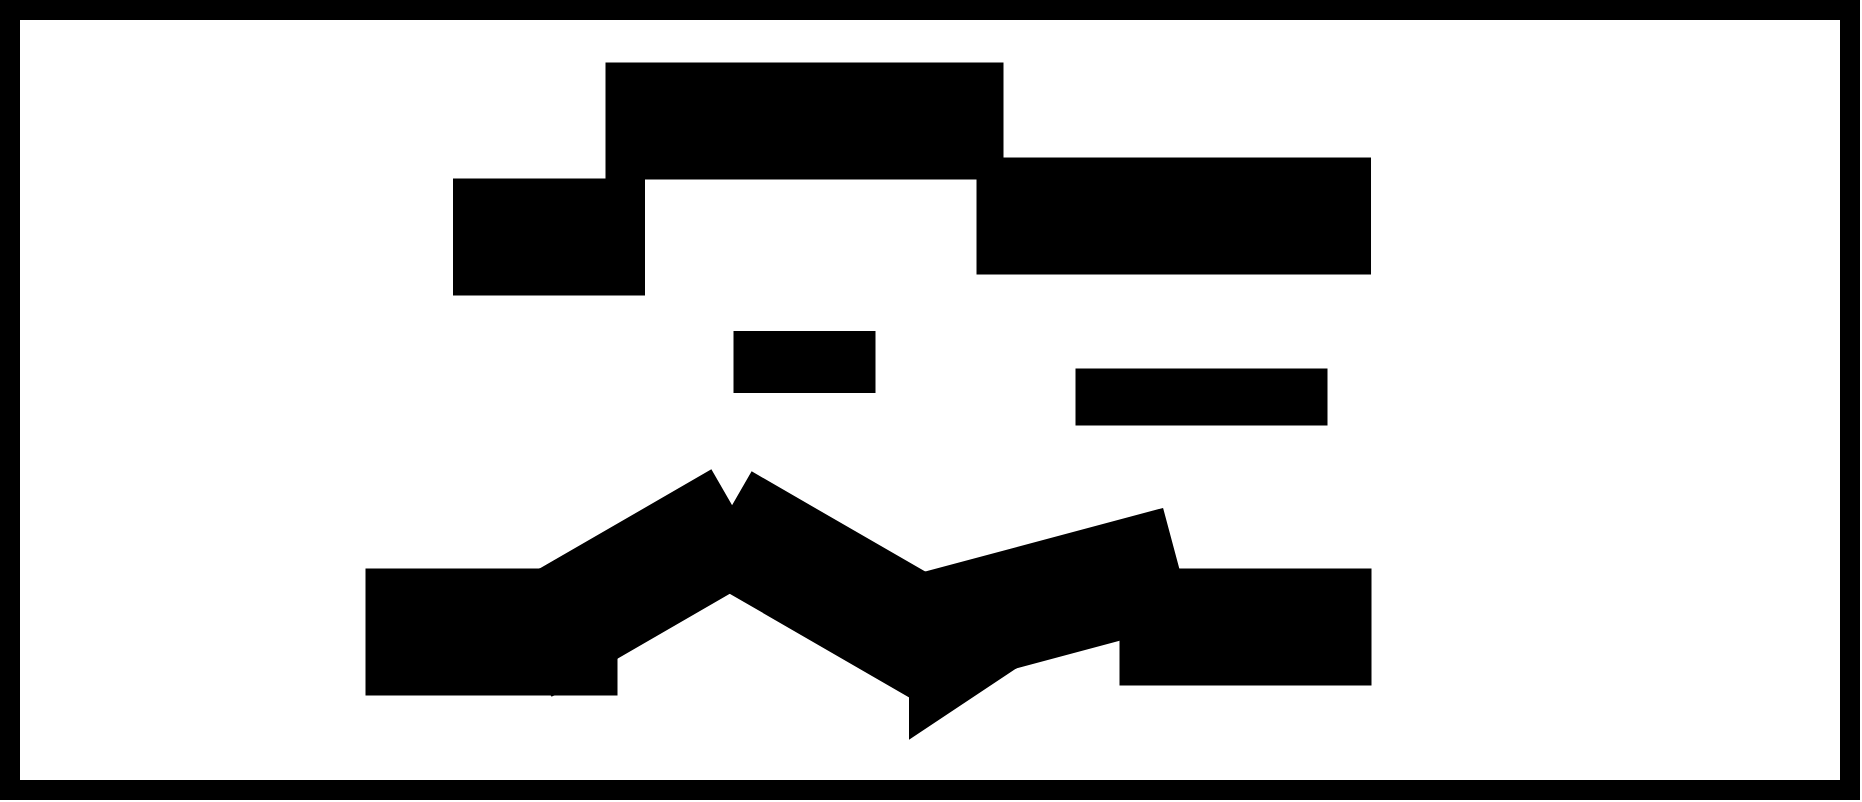 <mxfile version="20.8.10" type="device"><diagram id="gZHaXraySE-Ac8VHTQlD" name="Page-1"><mxGraphModel dx="2032" dy="683" grid="1" gridSize="10" guides="1" tooltips="1" connect="1" arrows="1" fold="1" page="1" pageScale="1" pageWidth="850" pageHeight="1100" math="0" shadow="0"><root><mxCell id="0"/><mxCell id="1" parent="0"/><mxCell id="Y4LRgEzPBfSGT7R2ETwh-1" value="" style="rounded=0;whiteSpace=wrap;html=1;strokeWidth=10;strokeColor=#000000;" parent="1" vertex="1"><mxGeometry x="-162" y="179" width="920" height="390" as="geometry"/></mxCell><mxCell id="P7IpT7_Wsu-Bd6F6pj1Q-5" value="" style="rounded=0;whiteSpace=wrap;html=1;fillColor=#000000;rotation=-90;" parent="1" vertex="1"><mxGeometry x="78.75" y="245" width="57.5" height="95" as="geometry"/></mxCell><mxCell id="OyIGDSo0IGRsK4340HiW-1" value="" style="rounded=0;whiteSpace=wrap;html=1;fillColor=#000000;rotation=-90;" parent="1" vertex="1"><mxGeometry x="206.5" y="135.5" width="57.5" height="198" as="geometry"/></mxCell><mxCell id="OyIGDSo0IGRsK4340HiW-2" value="" style="rounded=0;whiteSpace=wrap;html=1;fillColor=#000000;rotation=-90;" parent="1" vertex="1"><mxGeometry x="391.13" y="183.88" width="57.5" height="196.25" as="geometry"/></mxCell><mxCell id="OyIGDSo0IGRsK4340HiW-3" value="" style="rounded=0;whiteSpace=wrap;html=1;fillColor=#000000;rotation=-90;" parent="1" vertex="1"><mxGeometry x="47.5" y="427.5" width="62.5" height="125" as="geometry"/></mxCell><mxCell id="OyIGDSo0IGRsK4340HiW-4" value="" style="rounded=0;whiteSpace=wrap;html=1;fillColor=#000000;rotation=-120;" parent="1" vertex="1"><mxGeometry x="120" y="403" width="57.5" height="125" as="geometry"/></mxCell><mxCell id="OyIGDSo0IGRsK4340HiW-5" value="" style="rounded=0;whiteSpace=wrap;html=1;fillColor=#000000;rotation=-60;" parent="1" vertex="1"><mxGeometry x="220" y="404" width="57.5" height="125" as="geometry"/></mxCell><mxCell id="OyIGDSo0IGRsK4340HiW-6" value="" style="rounded=0;whiteSpace=wrap;html=1;fillColor=#000000;rotation=-105;" parent="1" vertex="1"><mxGeometry x="332.5" y="410" width="57.5" height="125" as="geometry"/></mxCell><mxCell id="OyIGDSo0IGRsK4340HiW-7" value="" style="rounded=0;whiteSpace=wrap;html=1;fillColor=#000000;rotation=-90;" parent="1" vertex="1"><mxGeometry x="427" y="425" width="57.5" height="125" as="geometry"/></mxCell><mxCell id="OyIGDSo0IGRsK4340HiW-8" value="" style="rounded=0;whiteSpace=wrap;html=1;fillColor=#000000;rotation=-90;" parent="1" vertex="1"><mxGeometry x="420" y="310" width="27.5" height="125" as="geometry"/></mxCell><mxCell id="OyIGDSo0IGRsK4340HiW-9" value="" style="rounded=0;whiteSpace=wrap;html=1;fillColor=#000000;rotation=-90;" parent="1" vertex="1"><mxGeometry x="220.25" y="320" width="30" height="70" as="geometry"/></mxCell><mxCell id="2H5ehFgoWbBLL6e3sRkm-2" value="" style="triangle;whiteSpace=wrap;html=1;fillColor=#000000;" vertex="1" parent="1"><mxGeometry x="288" y="463" width="60" height="80" as="geometry"/></mxCell></root></mxGraphModel></diagram></mxfile>